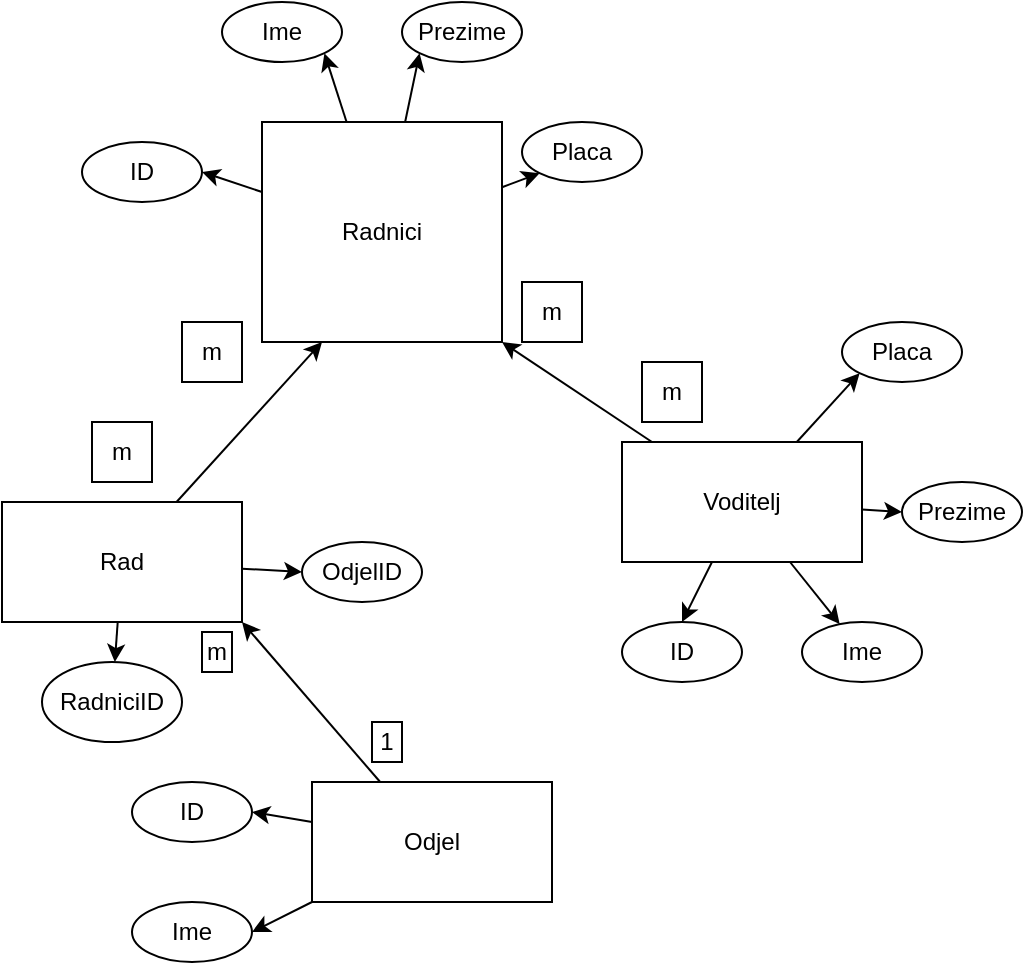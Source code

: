 <mxfile>
    <diagram id="6gR1zGscga5vvWEpIY-W" name="Page-1">
        <mxGraphModel dx="716" dy="1463" grid="1" gridSize="10" guides="1" tooltips="1" connect="1" arrows="1" fold="1" page="1" pageScale="1" pageWidth="850" pageHeight="1100" math="0" shadow="0">
            <root>
                <mxCell id="0"/>
                <mxCell id="1" parent="0"/>
                <mxCell id="22" style="edgeStyle=none;html=1;entryX=1;entryY=0.5;entryDx=0;entryDy=0;" parent="1" source="3" target="18" edge="1">
                    <mxGeometry relative="1" as="geometry"/>
                </mxCell>
                <mxCell id="23" style="edgeStyle=none;html=1;entryX=1;entryY=1;entryDx=0;entryDy=0;" parent="1" source="3" target="19" edge="1">
                    <mxGeometry relative="1" as="geometry"/>
                </mxCell>
                <mxCell id="24" style="edgeStyle=none;html=1;entryX=0;entryY=1;entryDx=0;entryDy=0;" parent="1" source="3" target="20" edge="1">
                    <mxGeometry relative="1" as="geometry"/>
                </mxCell>
                <mxCell id="25" style="edgeStyle=none;html=1;entryX=0;entryY=1;entryDx=0;entryDy=0;" parent="1" source="3" target="21" edge="1">
                    <mxGeometry relative="1" as="geometry"/>
                </mxCell>
                <mxCell id="3" value="Radnici" style="rounded=0;whiteSpace=wrap;html=1;" parent="1" vertex="1">
                    <mxGeometry x="610" y="40" width="120" height="110" as="geometry"/>
                </mxCell>
                <mxCell id="6" style="edgeStyle=none;html=1;entryX=0.25;entryY=1;entryDx=0;entryDy=0;" parent="1" source="4" target="3" edge="1">
                    <mxGeometry relative="1" as="geometry"/>
                </mxCell>
                <mxCell id="28" style="edgeStyle=none;html=1;" parent="1" source="4" target="26" edge="1">
                    <mxGeometry relative="1" as="geometry"/>
                </mxCell>
                <mxCell id="29" style="edgeStyle=none;html=1;entryX=0;entryY=0.5;entryDx=0;entryDy=0;" parent="1" source="4" target="27" edge="1">
                    <mxGeometry relative="1" as="geometry"/>
                </mxCell>
                <mxCell id="4" value="Rad" style="rounded=0;whiteSpace=wrap;html=1;" parent="1" vertex="1">
                    <mxGeometry x="480" y="230" width="120" height="60" as="geometry"/>
                </mxCell>
                <mxCell id="32" style="edgeStyle=none;html=1;entryX=1;entryY=0.5;entryDx=0;entryDy=0;" parent="1" source="7" target="30" edge="1">
                    <mxGeometry relative="1" as="geometry"/>
                </mxCell>
                <mxCell id="33" style="edgeStyle=none;html=1;entryX=1;entryY=0.5;entryDx=0;entryDy=0;" parent="1" source="7" target="31" edge="1">
                    <mxGeometry relative="1" as="geometry"/>
                </mxCell>
                <mxCell id="40" style="edgeStyle=none;html=1;entryX=1;entryY=1;entryDx=0;entryDy=0;" parent="1" source="7" target="4" edge="1">
                    <mxGeometry relative="1" as="geometry"/>
                </mxCell>
                <mxCell id="7" value="Odjel" style="rounded=0;whiteSpace=wrap;html=1;" parent="1" vertex="1">
                    <mxGeometry x="635" y="370" width="120" height="60" as="geometry"/>
                </mxCell>
                <mxCell id="9" style="edgeStyle=none;html=1;entryX=1;entryY=1;entryDx=0;entryDy=0;" parent="1" source="8" target="3" edge="1">
                    <mxGeometry relative="1" as="geometry"/>
                </mxCell>
                <mxCell id="14" style="edgeStyle=none;html=1;entryX=0;entryY=1;entryDx=0;entryDy=0;" parent="1" source="8" target="13" edge="1">
                    <mxGeometry relative="1" as="geometry"/>
                </mxCell>
                <mxCell id="15" style="edgeStyle=none;html=1;entryX=0;entryY=0.5;entryDx=0;entryDy=0;" parent="1" source="8" target="12" edge="1">
                    <mxGeometry relative="1" as="geometry"/>
                </mxCell>
                <mxCell id="16" style="edgeStyle=none;html=1;" parent="1" source="8" target="11" edge="1">
                    <mxGeometry relative="1" as="geometry"/>
                </mxCell>
                <mxCell id="17" style="edgeStyle=none;html=1;entryX=0.5;entryY=0;entryDx=0;entryDy=0;" parent="1" source="8" target="10" edge="1">
                    <mxGeometry relative="1" as="geometry"/>
                </mxCell>
                <mxCell id="8" value="Voditelj" style="rounded=0;whiteSpace=wrap;html=1;" parent="1" vertex="1">
                    <mxGeometry x="790" y="200" width="120" height="60" as="geometry"/>
                </mxCell>
                <mxCell id="10" value="ID" style="ellipse;whiteSpace=wrap;html=1;" parent="1" vertex="1">
                    <mxGeometry x="790" y="290" width="60" height="30" as="geometry"/>
                </mxCell>
                <mxCell id="11" value="Ime&lt;span style=&quot;color: rgba(0, 0, 0, 0); font-family: monospace; font-size: 0px; text-align: start;&quot;&gt;%3CmxGraphModel%3E%3Croot%3E%3CmxCell%20id%3D%220%22%2F%3E%3CmxCell%20id%3D%221%22%20parent%3D%220%22%2F%3E%3CmxCell%20id%3D%222%22%20value%3D%22%22%20style%3D%22ellipse%3BwhiteSpace%3Dwrap%3Bhtml%3D1%3B%22%20vertex%3D%221%22%20parent%3D%221%22%3E%3CmxGeometry%20x%3D%22790%22%20y%3D%22290%22%20width%3D%2260%22%20height%3D%2230%22%20as%3D%22geometry%22%2F%3E%3C%2FmxCell%3E%3C%2Froot%3E%3C%2FmxGraphModel%3E&lt;/span&gt;" style="ellipse;whiteSpace=wrap;html=1;" parent="1" vertex="1">
                    <mxGeometry x="880" y="290" width="60" height="30" as="geometry"/>
                </mxCell>
                <mxCell id="12" value="Prezime" style="ellipse;whiteSpace=wrap;html=1;" parent="1" vertex="1">
                    <mxGeometry x="930" y="220" width="60" height="30" as="geometry"/>
                </mxCell>
                <mxCell id="13" value="Placa" style="ellipse;whiteSpace=wrap;html=1;" parent="1" vertex="1">
                    <mxGeometry x="900" y="140" width="60" height="30" as="geometry"/>
                </mxCell>
                <mxCell id="18" value="ID" style="ellipse;whiteSpace=wrap;html=1;" parent="1" vertex="1">
                    <mxGeometry x="520" y="50" width="60" height="30" as="geometry"/>
                </mxCell>
                <mxCell id="19" value="Ime&lt;span style=&quot;color: rgba(0, 0, 0, 0); font-family: monospace; font-size: 0px; text-align: start;&quot;&gt;%3CmxGraphModel%3E%3Croot%3E%3CmxCell%20id%3D%220%22%2F%3E%3CmxCell%20id%3D%221%22%20parent%3D%220%22%2F%3E%3CmxCell%20id%3D%222%22%20value%3D%22%22%20style%3D%22ellipse%3BwhiteSpace%3Dwrap%3Bhtml%3D1%3B%22%20vertex%3D%221%22%20parent%3D%221%22%3E%3CmxGeometry%20x%3D%22790%22%20y%3D%22290%22%20width%3D%2260%22%20height%3D%2230%22%20as%3D%22geometry%22%2F%3E%3C%2FmxCell%3E%3C%2Froot%3E%3C%2FmxGraphModel%3E&lt;/span&gt;" style="ellipse;whiteSpace=wrap;html=1;" parent="1" vertex="1">
                    <mxGeometry x="590" y="-20" width="60" height="30" as="geometry"/>
                </mxCell>
                <mxCell id="20" value="Prezime" style="ellipse;whiteSpace=wrap;html=1;" parent="1" vertex="1">
                    <mxGeometry x="680" y="-20" width="60" height="30" as="geometry"/>
                </mxCell>
                <mxCell id="21" value="Placa" style="ellipse;whiteSpace=wrap;html=1;" parent="1" vertex="1">
                    <mxGeometry x="740" y="40" width="60" height="30" as="geometry"/>
                </mxCell>
                <mxCell id="26" value="RadniciID" style="ellipse;whiteSpace=wrap;html=1;" parent="1" vertex="1">
                    <mxGeometry x="500" y="310" width="70" height="40" as="geometry"/>
                </mxCell>
                <mxCell id="27" value="OdjelID" style="ellipse;whiteSpace=wrap;html=1;" parent="1" vertex="1">
                    <mxGeometry x="630" y="250" width="60" height="30" as="geometry"/>
                </mxCell>
                <mxCell id="30" value="ID" style="ellipse;whiteSpace=wrap;html=1;" parent="1" vertex="1">
                    <mxGeometry x="545" y="370" width="60" height="30" as="geometry"/>
                </mxCell>
                <mxCell id="31" value="Ime&lt;span style=&quot;color: rgba(0, 0, 0, 0); font-family: monospace; font-size: 0px; text-align: start;&quot;&gt;%3CmxGraphModel%3E%3Croot%3E%3CmxCell%20id%3D%220%22%2F%3E%3CmxCell%20id%3D%221%22%20parent%3D%220%22%2F%3E%3CmxCell%20id%3D%222%22%20value%3D%22%22%20style%3D%22ellipse%3BwhiteSpace%3Dwrap%3Bhtml%3D1%3B%22%20vertex%3D%221%22%20parent%3D%221%22%3E%3CmxGeometry%20x%3D%22790%22%20y%3D%22290%22%20width%3D%2260%22%20height%3D%2230%22%20as%3D%22geometry%22%2F%3E%3C%2FmxCell%3E%3C%2Froot%3E%3C%2FmxGraphModel%3E&lt;/span&gt;" style="ellipse;whiteSpace=wrap;html=1;" parent="1" vertex="1">
                    <mxGeometry x="545" y="430" width="60" height="30" as="geometry"/>
                </mxCell>
                <mxCell id="36" value="m" style="rounded=0;whiteSpace=wrap;html=1;" parent="1" vertex="1">
                    <mxGeometry x="525" y="190" width="30" height="30" as="geometry"/>
                </mxCell>
                <mxCell id="37" value="m" style="rounded=0;whiteSpace=wrap;html=1;" parent="1" vertex="1">
                    <mxGeometry x="570" y="140" width="30" height="30" as="geometry"/>
                </mxCell>
                <mxCell id="38" value="m" style="rounded=0;whiteSpace=wrap;html=1;" parent="1" vertex="1">
                    <mxGeometry x="740" y="120" width="30" height="30" as="geometry"/>
                </mxCell>
                <mxCell id="39" value="m" style="rounded=0;whiteSpace=wrap;html=1;" parent="1" vertex="1">
                    <mxGeometry x="800" y="160" width="30" height="30" as="geometry"/>
                </mxCell>
                <mxCell id="43" value="1" style="rounded=0;whiteSpace=wrap;html=1;" parent="1" vertex="1">
                    <mxGeometry x="665" y="340" width="15" height="20" as="geometry"/>
                </mxCell>
                <mxCell id="44" value="m" style="rounded=0;whiteSpace=wrap;html=1;" parent="1" vertex="1">
                    <mxGeometry x="580" y="295" width="15" height="20" as="geometry"/>
                </mxCell>
            </root>
        </mxGraphModel>
    </diagram>
</mxfile>